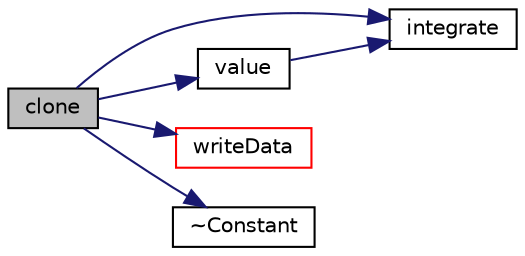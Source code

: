 digraph "clone"
{
  bgcolor="transparent";
  edge [fontname="Helvetica",fontsize="10",labelfontname="Helvetica",labelfontsize="10"];
  node [fontname="Helvetica",fontsize="10",shape=record];
  rankdir="LR";
  Node1 [label="clone",height=0.2,width=0.4,color="black", fillcolor="grey75", style="filled", fontcolor="black"];
  Node1 -> Node2 [color="midnightblue",fontsize="10",style="solid",fontname="Helvetica"];
  Node2 [label="integrate",height=0.2,width=0.4,color="black",URL="$a00362.html#a866eeb2a77f2aed146549c89a5e57ad1",tooltip="Integrate between two values. "];
  Node1 -> Node3 [color="midnightblue",fontsize="10",style="solid",fontname="Helvetica"];
  Node3 [label="value",height=0.2,width=0.4,color="black",URL="$a00362.html#afa6cc7da3087544c8b5683f89717df72",tooltip="Return constant value. "];
  Node3 -> Node2 [color="midnightblue",fontsize="10",style="solid",fontname="Helvetica"];
  Node1 -> Node4 [color="midnightblue",fontsize="10",style="solid",fontname="Helvetica"];
  Node4 [label="writeData",height=0.2,width=0.4,color="red",URL="$a00362.html#a3f337a79b0eea9e1a8a6381894c6cdf9",tooltip="Write in dictionary format. "];
  Node1 -> Node5 [color="midnightblue",fontsize="10",style="solid",fontname="Helvetica"];
  Node5 [label="~Constant",height=0.2,width=0.4,color="black",URL="$a00362.html#ad65da8101f8917b7fce7e0c32bcd63f3",tooltip="Destructor. "];
}
